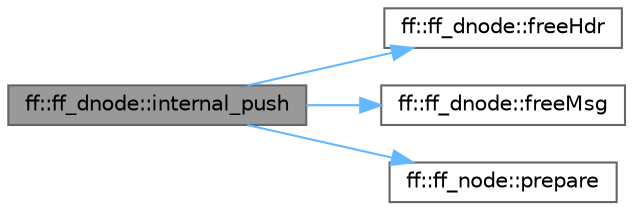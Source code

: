 digraph "ff::ff_dnode::internal_push"
{
 // LATEX_PDF_SIZE
  bgcolor="transparent";
  edge [fontname=Helvetica,fontsize=10,labelfontname=Helvetica,labelfontsize=10];
  node [fontname=Helvetica,fontsize=10,shape=box,height=0.2,width=0.4];
  rankdir="LR";
  Node1 [id="Node000001",label="ff::ff_dnode::internal_push",height=0.2,width=0.4,color="gray40", fillcolor="grey60", style="filled", fontcolor="black",tooltip=" "];
  Node1 -> Node2 [id="edge4_Node000001_Node000002",color="steelblue1",style="solid",tooltip=" "];
  Node2 [id="Node000002",label="ff::ff_dnode::freeHdr",height=0.2,width=0.4,color="grey40", fillcolor="white", style="filled",URL="$classff_1_1ff__dnode.html#af747f4b2c60d1e542010b66bd154c388",tooltip="Frees header"];
  Node1 -> Node3 [id="edge5_Node000001_Node000003",color="steelblue1",style="solid",tooltip=" "];
  Node3 [id="Node000003",label="ff::ff_dnode::freeMsg",height=0.2,width=0.4,color="grey40", fillcolor="white", style="filled",URL="$classff_1_1ff__dnode.html#a675fb4f5ea6683f57df9cab9676d60f3",tooltip="Callback to free the sent message"];
  Node1 -> Node4 [id="edge6_Node000001_Node000004",color="steelblue1",style="solid",tooltip=" "];
  Node4 [id="Node000004",label="ff::ff_node::prepare",height=0.2,width=0.4,color="grey40", fillcolor="white", style="filled",URL="$classff_1_1ff__node.html#a12a94dcc87c0b754ae713ca6cd698022",tooltip=" "];
}
